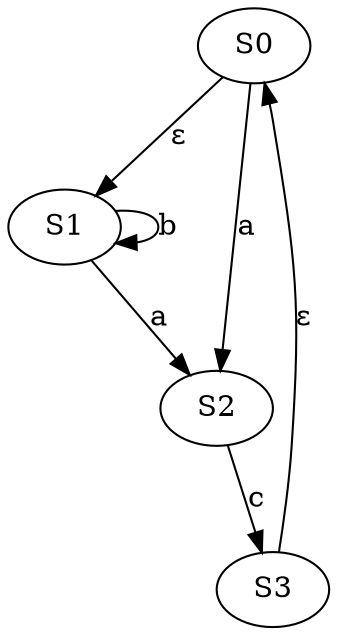 digraph NFA {
  S0 [label="S0"];
  S1 [label="S1"];
  S2 [label="S2"];
  S3 [label="S3"];

  S0 -> S1 [label="ε"];
  S0 -> S2 [label="a"];
  S1 -> S1 [label="b"];
  S1 -> S2 [label="a"];
  S2 -> S3 [label="c"];
  S3 -> S0 [label="ε"];
}
